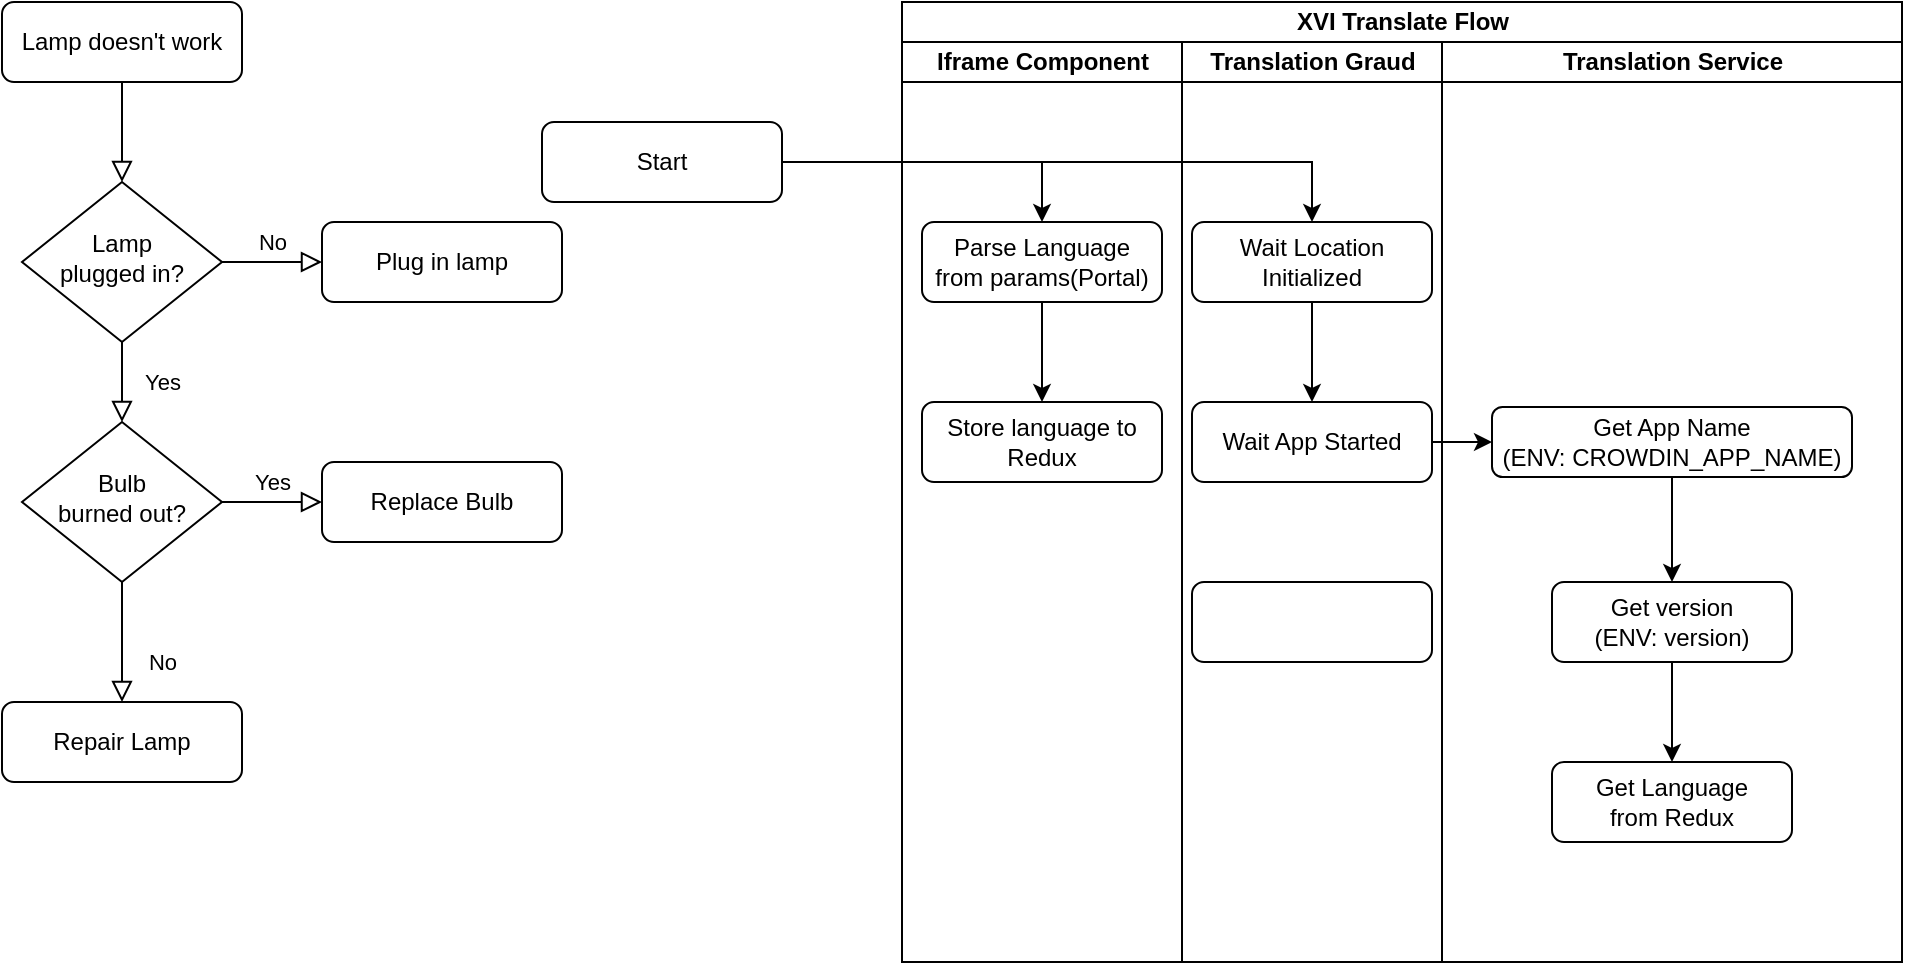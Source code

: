 <mxfile version="28.0.4">
  <diagram id="C5RBs43oDa-KdzZeNtuy" name="Page-1">
    <mxGraphModel dx="705" dy="403" grid="1" gridSize="10" guides="1" tooltips="1" connect="1" arrows="1" fold="1" page="1" pageScale="1" pageWidth="827" pageHeight="1169" math="0" shadow="0">
      <root>
        <mxCell id="WIyWlLk6GJQsqaUBKTNV-0" />
        <mxCell id="WIyWlLk6GJQsqaUBKTNV-1" parent="WIyWlLk6GJQsqaUBKTNV-0" />
        <mxCell id="WIyWlLk6GJQsqaUBKTNV-2" value="" style="rounded=0;html=1;jettySize=auto;orthogonalLoop=1;fontSize=11;endArrow=block;endFill=0;endSize=8;strokeWidth=1;shadow=0;labelBackgroundColor=none;edgeStyle=orthogonalEdgeStyle;" parent="WIyWlLk6GJQsqaUBKTNV-1" source="WIyWlLk6GJQsqaUBKTNV-3" target="WIyWlLk6GJQsqaUBKTNV-6" edge="1">
          <mxGeometry relative="1" as="geometry" />
        </mxCell>
        <mxCell id="WIyWlLk6GJQsqaUBKTNV-3" value="Lamp doesn&#39;t work" style="rounded=1;whiteSpace=wrap;html=1;fontSize=12;glass=0;strokeWidth=1;shadow=0;" parent="WIyWlLk6GJQsqaUBKTNV-1" vertex="1">
          <mxGeometry y="120" width="120" height="40" as="geometry" />
        </mxCell>
        <mxCell id="WIyWlLk6GJQsqaUBKTNV-4" value="Yes" style="rounded=0;html=1;jettySize=auto;orthogonalLoop=1;fontSize=11;endArrow=block;endFill=0;endSize=8;strokeWidth=1;shadow=0;labelBackgroundColor=none;edgeStyle=orthogonalEdgeStyle;" parent="WIyWlLk6GJQsqaUBKTNV-1" source="WIyWlLk6GJQsqaUBKTNV-6" target="WIyWlLk6GJQsqaUBKTNV-10" edge="1">
          <mxGeometry y="20" relative="1" as="geometry">
            <mxPoint as="offset" />
          </mxGeometry>
        </mxCell>
        <mxCell id="WIyWlLk6GJQsqaUBKTNV-5" value="No" style="edgeStyle=orthogonalEdgeStyle;rounded=0;html=1;jettySize=auto;orthogonalLoop=1;fontSize=11;endArrow=block;endFill=0;endSize=8;strokeWidth=1;shadow=0;labelBackgroundColor=none;" parent="WIyWlLk6GJQsqaUBKTNV-1" source="WIyWlLk6GJQsqaUBKTNV-6" target="WIyWlLk6GJQsqaUBKTNV-7" edge="1">
          <mxGeometry y="10" relative="1" as="geometry">
            <mxPoint as="offset" />
          </mxGeometry>
        </mxCell>
        <mxCell id="WIyWlLk6GJQsqaUBKTNV-6" value="Lamp&lt;br&gt;plugged in?" style="rhombus;whiteSpace=wrap;html=1;shadow=0;fontFamily=Helvetica;fontSize=12;align=center;strokeWidth=1;spacing=6;spacingTop=-4;" parent="WIyWlLk6GJQsqaUBKTNV-1" vertex="1">
          <mxGeometry x="10" y="210" width="100" height="80" as="geometry" />
        </mxCell>
        <mxCell id="WIyWlLk6GJQsqaUBKTNV-7" value="Plug in lamp" style="rounded=1;whiteSpace=wrap;html=1;fontSize=12;glass=0;strokeWidth=1;shadow=0;" parent="WIyWlLk6GJQsqaUBKTNV-1" vertex="1">
          <mxGeometry x="160" y="230" width="120" height="40" as="geometry" />
        </mxCell>
        <mxCell id="WIyWlLk6GJQsqaUBKTNV-8" value="No" style="rounded=0;html=1;jettySize=auto;orthogonalLoop=1;fontSize=11;endArrow=block;endFill=0;endSize=8;strokeWidth=1;shadow=0;labelBackgroundColor=none;edgeStyle=orthogonalEdgeStyle;" parent="WIyWlLk6GJQsqaUBKTNV-1" source="WIyWlLk6GJQsqaUBKTNV-10" target="WIyWlLk6GJQsqaUBKTNV-11" edge="1">
          <mxGeometry x="0.333" y="20" relative="1" as="geometry">
            <mxPoint as="offset" />
          </mxGeometry>
        </mxCell>
        <mxCell id="WIyWlLk6GJQsqaUBKTNV-9" value="Yes" style="edgeStyle=orthogonalEdgeStyle;rounded=0;html=1;jettySize=auto;orthogonalLoop=1;fontSize=11;endArrow=block;endFill=0;endSize=8;strokeWidth=1;shadow=0;labelBackgroundColor=none;" parent="WIyWlLk6GJQsqaUBKTNV-1" source="WIyWlLk6GJQsqaUBKTNV-10" target="WIyWlLk6GJQsqaUBKTNV-12" edge="1">
          <mxGeometry y="10" relative="1" as="geometry">
            <mxPoint as="offset" />
          </mxGeometry>
        </mxCell>
        <mxCell id="WIyWlLk6GJQsqaUBKTNV-10" value="Bulb&lt;br&gt;burned out?" style="rhombus;whiteSpace=wrap;html=1;shadow=0;fontFamily=Helvetica;fontSize=12;align=center;strokeWidth=1;spacing=6;spacingTop=-4;" parent="WIyWlLk6GJQsqaUBKTNV-1" vertex="1">
          <mxGeometry x="10" y="330" width="100" height="80" as="geometry" />
        </mxCell>
        <mxCell id="WIyWlLk6GJQsqaUBKTNV-11" value="Repair Lamp" style="rounded=1;whiteSpace=wrap;html=1;fontSize=12;glass=0;strokeWidth=1;shadow=0;" parent="WIyWlLk6GJQsqaUBKTNV-1" vertex="1">
          <mxGeometry y="470" width="120" height="40" as="geometry" />
        </mxCell>
        <mxCell id="WIyWlLk6GJQsqaUBKTNV-12" value="Replace Bulb" style="rounded=1;whiteSpace=wrap;html=1;fontSize=12;glass=0;strokeWidth=1;shadow=0;" parent="WIyWlLk6GJQsqaUBKTNV-1" vertex="1">
          <mxGeometry x="160" y="350" width="120" height="40" as="geometry" />
        </mxCell>
        <mxCell id="rNBqGbRogVpqSaDtOh2h-4" value="XVI Translate Flow" style="swimlane;childLayout=stackLayout;resizeParent=1;resizeParentMax=0;startSize=20;html=1;" vertex="1" parent="WIyWlLk6GJQsqaUBKTNV-1">
          <mxGeometry x="450.0" y="120" width="500" height="480" as="geometry" />
        </mxCell>
        <mxCell id="rNBqGbRogVpqSaDtOh2h-5" value="Iframe Component" style="swimlane;startSize=20;html=1;" vertex="1" parent="rNBqGbRogVpqSaDtOh2h-4">
          <mxGeometry y="20" width="140" height="460" as="geometry" />
        </mxCell>
        <mxCell id="rNBqGbRogVpqSaDtOh2h-16" style="edgeStyle=orthogonalEdgeStyle;rounded=0;orthogonalLoop=1;jettySize=auto;html=1;entryX=0.5;entryY=0;entryDx=0;entryDy=0;" edge="1" parent="rNBqGbRogVpqSaDtOh2h-5" source="rNBqGbRogVpqSaDtOh2h-11" target="rNBqGbRogVpqSaDtOh2h-15">
          <mxGeometry relative="1" as="geometry" />
        </mxCell>
        <mxCell id="rNBqGbRogVpqSaDtOh2h-11" value="Parse Language&lt;div&gt;from params(Portal)&lt;/div&gt;" style="rounded=1;whiteSpace=wrap;html=1;fontSize=12;glass=0;strokeWidth=1;shadow=0;" vertex="1" parent="rNBqGbRogVpqSaDtOh2h-5">
          <mxGeometry x="10.0" y="90" width="120" height="40" as="geometry" />
        </mxCell>
        <mxCell id="rNBqGbRogVpqSaDtOh2h-15" value="Store language to Redux" style="rounded=1;whiteSpace=wrap;html=1;fontSize=12;glass=0;strokeWidth=1;shadow=0;" vertex="1" parent="rNBqGbRogVpqSaDtOh2h-5">
          <mxGeometry x="10.0" y="180" width="120" height="40" as="geometry" />
        </mxCell>
        <mxCell id="rNBqGbRogVpqSaDtOh2h-6" value="Translation Graud" style="swimlane;startSize=20;html=1;" vertex="1" parent="rNBqGbRogVpqSaDtOh2h-4">
          <mxGeometry x="140" y="20" width="130" height="460" as="geometry" />
        </mxCell>
        <mxCell id="rNBqGbRogVpqSaDtOh2h-20" style="edgeStyle=orthogonalEdgeStyle;rounded=0;orthogonalLoop=1;jettySize=auto;html=1;exitX=0.5;exitY=1;exitDx=0;exitDy=0;" edge="1" parent="rNBqGbRogVpqSaDtOh2h-6" source="rNBqGbRogVpqSaDtOh2h-17" target="rNBqGbRogVpqSaDtOh2h-19">
          <mxGeometry relative="1" as="geometry" />
        </mxCell>
        <mxCell id="rNBqGbRogVpqSaDtOh2h-17" value="Wait Location Initialized" style="rounded=1;whiteSpace=wrap;html=1;fontSize=12;glass=0;strokeWidth=1;shadow=0;" vertex="1" parent="rNBqGbRogVpqSaDtOh2h-6">
          <mxGeometry x="5.0" y="90" width="120" height="40" as="geometry" />
        </mxCell>
        <mxCell id="rNBqGbRogVpqSaDtOh2h-19" value="Wait App Started" style="rounded=1;whiteSpace=wrap;html=1;fontSize=12;glass=0;strokeWidth=1;shadow=0;" vertex="1" parent="rNBqGbRogVpqSaDtOh2h-6">
          <mxGeometry x="5.0" y="180" width="120" height="40" as="geometry" />
        </mxCell>
        <mxCell id="rNBqGbRogVpqSaDtOh2h-21" value="" style="rounded=1;whiteSpace=wrap;html=1;fontSize=12;glass=0;strokeWidth=1;shadow=0;" vertex="1" parent="rNBqGbRogVpqSaDtOh2h-6">
          <mxGeometry x="5.0" y="270" width="120" height="40" as="geometry" />
        </mxCell>
        <mxCell id="rNBqGbRogVpqSaDtOh2h-7" value="Translation Service" style="swimlane;startSize=20;html=1;" vertex="1" parent="rNBqGbRogVpqSaDtOh2h-4">
          <mxGeometry x="270" y="20" width="230" height="460" as="geometry" />
        </mxCell>
        <mxCell id="rNBqGbRogVpqSaDtOh2h-27" style="edgeStyle=orthogonalEdgeStyle;rounded=0;orthogonalLoop=1;jettySize=auto;html=1;exitX=0.5;exitY=1;exitDx=0;exitDy=0;" edge="1" parent="rNBqGbRogVpqSaDtOh2h-7" source="rNBqGbRogVpqSaDtOh2h-25" target="rNBqGbRogVpqSaDtOh2h-26">
          <mxGeometry relative="1" as="geometry" />
        </mxCell>
        <mxCell id="rNBqGbRogVpqSaDtOh2h-25" value="Get App Name&lt;div&gt;(ENV: CROWDIN_APP_NAME)&lt;/div&gt;" style="rounded=1;whiteSpace=wrap;html=1;fontSize=12;glass=0;strokeWidth=1;shadow=0;" vertex="1" parent="rNBqGbRogVpqSaDtOh2h-7">
          <mxGeometry x="25" y="182.5" width="180" height="35" as="geometry" />
        </mxCell>
        <mxCell id="rNBqGbRogVpqSaDtOh2h-30" style="edgeStyle=orthogonalEdgeStyle;rounded=0;orthogonalLoop=1;jettySize=auto;html=1;exitX=0.5;exitY=1;exitDx=0;exitDy=0;entryX=0.5;entryY=0;entryDx=0;entryDy=0;" edge="1" parent="rNBqGbRogVpqSaDtOh2h-7" source="rNBqGbRogVpqSaDtOh2h-26" target="rNBqGbRogVpqSaDtOh2h-29">
          <mxGeometry relative="1" as="geometry" />
        </mxCell>
        <mxCell id="rNBqGbRogVpqSaDtOh2h-26" value="Get version&lt;div&gt;(ENV: version)&lt;/div&gt;" style="rounded=1;whiteSpace=wrap;html=1;fontSize=12;glass=0;strokeWidth=1;shadow=0;" vertex="1" parent="rNBqGbRogVpqSaDtOh2h-7">
          <mxGeometry x="55.0" y="270" width="120" height="40" as="geometry" />
        </mxCell>
        <mxCell id="rNBqGbRogVpqSaDtOh2h-29" value="Get Language&lt;div&gt;from Redux&lt;/div&gt;" style="rounded=1;whiteSpace=wrap;html=1;fontSize=12;glass=0;strokeWidth=1;shadow=0;" vertex="1" parent="rNBqGbRogVpqSaDtOh2h-7">
          <mxGeometry x="55.0" y="360" width="120" height="40" as="geometry" />
        </mxCell>
        <mxCell id="rNBqGbRogVpqSaDtOh2h-28" style="edgeStyle=orthogonalEdgeStyle;rounded=0;orthogonalLoop=1;jettySize=auto;html=1;exitX=1;exitY=0.5;exitDx=0;exitDy=0;entryX=0;entryY=0.5;entryDx=0;entryDy=0;" edge="1" parent="rNBqGbRogVpqSaDtOh2h-4" source="rNBqGbRogVpqSaDtOh2h-19" target="rNBqGbRogVpqSaDtOh2h-25">
          <mxGeometry relative="1" as="geometry" />
        </mxCell>
        <mxCell id="rNBqGbRogVpqSaDtOh2h-10" value="" style="edgeStyle=orthogonalEdgeStyle;rounded=0;orthogonalLoop=1;jettySize=auto;html=1;entryX=0.5;entryY=0;entryDx=0;entryDy=0;" edge="1" parent="WIyWlLk6GJQsqaUBKTNV-1" source="rNBqGbRogVpqSaDtOh2h-8" target="rNBqGbRogVpqSaDtOh2h-11">
          <mxGeometry relative="1" as="geometry">
            <mxPoint x="460" y="200" as="targetPoint" />
          </mxGeometry>
        </mxCell>
        <mxCell id="rNBqGbRogVpqSaDtOh2h-18" style="edgeStyle=orthogonalEdgeStyle;rounded=0;orthogonalLoop=1;jettySize=auto;html=1;exitX=1;exitY=0.5;exitDx=0;exitDy=0;" edge="1" parent="WIyWlLk6GJQsqaUBKTNV-1" source="rNBqGbRogVpqSaDtOh2h-8" target="rNBqGbRogVpqSaDtOh2h-17">
          <mxGeometry relative="1" as="geometry" />
        </mxCell>
        <mxCell id="rNBqGbRogVpqSaDtOh2h-8" value="Start" style="rounded=1;whiteSpace=wrap;html=1;fontSize=12;glass=0;strokeWidth=1;shadow=0;" vertex="1" parent="WIyWlLk6GJQsqaUBKTNV-1">
          <mxGeometry x="270" y="180" width="120" height="40" as="geometry" />
        </mxCell>
      </root>
    </mxGraphModel>
  </diagram>
</mxfile>
